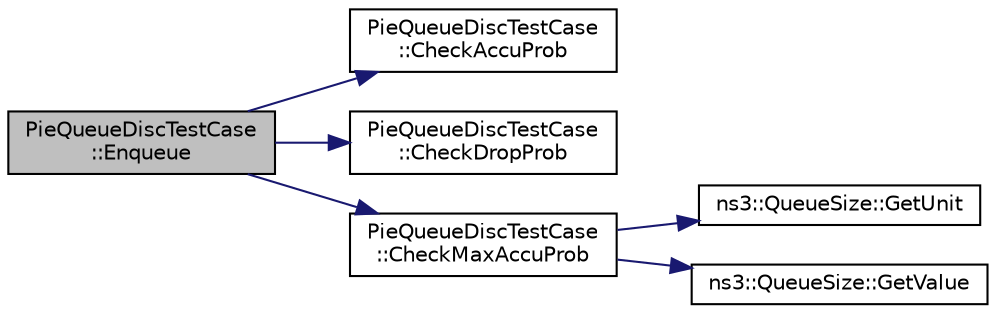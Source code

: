 digraph "PieQueueDiscTestCase::Enqueue"
{
 // LATEX_PDF_SIZE
  edge [fontname="Helvetica",fontsize="10",labelfontname="Helvetica",labelfontsize="10"];
  node [fontname="Helvetica",fontsize="10",shape=record];
  rankdir="LR";
  Node1 [label="PieQueueDiscTestCase\l::Enqueue",height=0.2,width=0.4,color="black", fillcolor="grey75", style="filled", fontcolor="black",tooltip="Enqueue function."];
  Node1 -> Node2 [color="midnightblue",fontsize="10",style="solid",fontname="Helvetica"];
  Node2 [label="PieQueueDiscTestCase\l::CheckAccuProb",height=0.2,width=0.4,color="black", fillcolor="white", style="filled",URL="$class_pie_queue_disc_test_case.html#a59e31d289aa379f004ec149d93a3267a",tooltip="Check Accumulated Drop Probability."];
  Node1 -> Node3 [color="midnightblue",fontsize="10",style="solid",fontname="Helvetica"];
  Node3 [label="PieQueueDiscTestCase\l::CheckDropProb",height=0.2,width=0.4,color="black", fillcolor="white", style="filled",URL="$class_pie_queue_disc_test_case.html#a803ea6c96e573ee632fb94e56d094620",tooltip="Check Drop Probability."];
  Node1 -> Node4 [color="midnightblue",fontsize="10",style="solid",fontname="Helvetica"];
  Node4 [label="PieQueueDiscTestCase\l::CheckMaxAccuProb",height=0.2,width=0.4,color="black", fillcolor="white", style="filled",URL="$class_pie_queue_disc_test_case.html#a4180a6b879c19575043e413af510327f",tooltip="Check Maximum Accumulated Drop Probability."];
  Node4 -> Node5 [color="midnightblue",fontsize="10",style="solid",fontname="Helvetica"];
  Node5 [label="ns3::QueueSize::GetUnit",height=0.2,width=0.4,color="black", fillcolor="white", style="filled",URL="$classns3_1_1_queue_size.html#a7c9e4dd4d2565b656c2917f93d95482e",tooltip="Get the underlying unit."];
  Node4 -> Node6 [color="midnightblue",fontsize="10",style="solid",fontname="Helvetica"];
  Node6 [label="ns3::QueueSize::GetValue",height=0.2,width=0.4,color="black", fillcolor="white", style="filled",URL="$classns3_1_1_queue_size.html#aeda8ff9a290b06b028064beb7ef0a44a",tooltip="Get the underlying value."];
}
